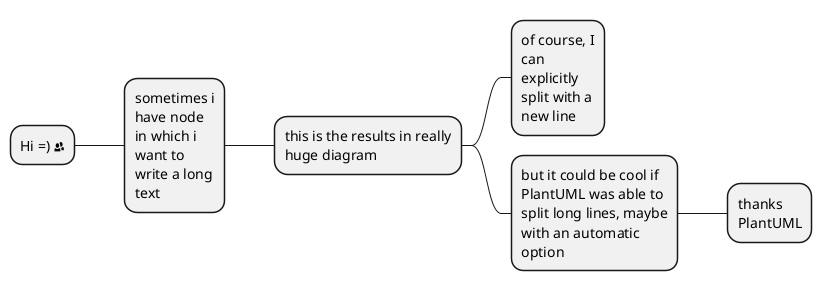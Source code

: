 @startmindmap

<style>
node {
    MaximumWidth 80
}
:depth(2) {
    MaximumWidth 200
}
.biggerBox {
    MaximumWidth 150
}
</style>


* Hi =) <&people>
** sometimes i have node in which i want to write a long text
*** this is the results in really huge diagram
**** of course, I can\nexplicitly split with a new line
**** but it could be cool if PlantUML was able to split long lines, maybe with an automatic option <<biggerBox>>
***** thanks PlantUML

@endmindmap